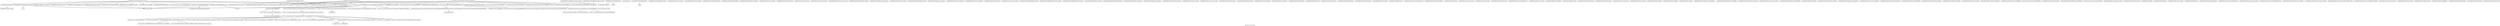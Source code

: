 digraph "Call graph: fix_wall_region.ll" {
	label="Call graph: fix_wall_region.ll";

	Node0x55a7234ade50 [shape=record,label="{_ZN9LAMMPS_NS13FixWallRegionC2EPNS_6LAMMPSEiPPc}"];
	Node0x55a7234ade50 -> Node0x55a7233d07c0;
	Node0x55a7234ade50 -> Node0x55a72345a840;
	Node0x55a7234ade50 -> Node0x55a72343fd60;
	Node0x55a7234ade50 -> Node0x55a7234b4e40;
	Node0x55a7234ade50 -> Node0x55a7233d05b0;
	Node0x55a7234ade50 -> Node0x55a7233edbf0;
	Node0x55a7234ade50 -> Node0x55a7234b4ba0;
	Node0x55a7234ade50 -> Node0x55a72341b780;
	Node0x55a7234ade50 -> Node0x55a7233d94c0;
	Node0x55a7234ade50 -> Node0x55a7234a96a0;
	Node0x55a7234ade50 -> Node0x55a7233cfe10;
	Node0x55a7234ade50 -> Node0x55a7233d2a60;
	Node0x55a7233d07c0 [shape=record,label="{_ZN9LAMMPS_NS3FixC2EPNS_6LAMMPSEiPPc}"];
	Node0x55a7233edbf0 [shape=record,label="{_ZN9LAMMPS_NS5Error3allERKNSt7__cxx1112basic_stringIcSt11char_traitsIcESaIcEEEiS8_}"];
	Node0x55a72345a840 [shape=record,label="{_ZNSaIcEC1Ev}"];
	Node0x55a72343fd60 [shape=record,label="{_ZNSt7__cxx1112basic_stringIcSt11char_traitsIcESaIcEEC2IS3_EEPKcRKS3_}"];
	Node0x55a72343fd60 -> Node0x55a7233d36c0;
	Node0x55a72343fd60 -> Node0x55a7233d0960;
	Node0x55a72343fd60 -> Node0x55a7233d0ae0;
	Node0x55a72343fd60 -> Node0x55a72342e200;
	Node0x55a72343fd60 -> Node0x55a723429aa0;
	Node0x55a7233ee5b0 [shape=record,label="{__gxx_personality_v0}"];
	Node0x55a7234b4ba0 [shape=record,label="{_ZNSt7__cxx1112basic_stringIcSt11char_traitsIcESaIcEED1Ev}"];
	Node0x55a7233d05b0 [shape=record,label="{_ZNSaIcED1Ev}"];
	Node0x55a7233d2a60 [shape=record,label="{_ZNK9LAMMPS_NS6Domain16get_region_by_idERKNSt7__cxx1112basic_stringIcSt11char_traitsIcESaIcEEE}"];
	Node0x55a7233cfe10 [shape=record,label="{_ZN9LAMMPS_NS5Error3allIJRPcEEEvRKNSt7__cxx1112basic_stringIcSt11char_traitsIcESaIcEEEiSB_DpOT_}"];
	Node0x55a7233cfe10 -> Node0x55a7233fdaa0;
	Node0x55a7233cfe10 -> Node0x55a7233e6120;
	Node0x55a7233cfe10 -> Node0x55a7233e7f20;
	Node0x55a7234a96a0 [shape=record,label="{_ZN9LAMMPS_NS5utils6strdupERKNSt7__cxx1112basic_stringIcSt11char_traitsIcESaIcEEE}"];
	Node0x55a7233d94c0 [shape=record,label="{strcmp}"];
	Node0x55a72341b780 [shape=record,label="{_ZN9LAMMPS_NS5utils7numericEPKciS2_bPNS_6LAMMPSE}"];
	Node0x55a7234b4e40 [shape=record,label="{_ZN9LAMMPS_NS3FixD2Ev}"];
	Node0x55a7233ec920 [shape=record,label="{_ZN9LAMMPS_NS13FixWallRegionD2Ev}"];
	Node0x55a7233ec920 -> Node0x55a7233ee860;
	Node0x55a7233ec920 -> Node0x55a7234b4e40;
	Node0x55a7233ee860 [shape=record,label="{_ZdaPv}"];
	Node0x55a7233f0660 [shape=record,label="{_ZN9LAMMPS_NS13FixWallRegionD0Ev}"];
	Node0x55a7233f0660 -> Node0x55a7233f1590;
	Node0x55a7233f1590 [shape=record,label="{_ZdlPv}"];
	Node0x55a7233f1df0 [shape=record,label="{_ZN9LAMMPS_NS13FixWallRegion7setmaskEv}"];
	Node0x55a7233f3540 [shape=record,label="{_ZN9LAMMPS_NS13FixWallRegion4initEv}"];
	Node0x55a7233f3540 -> Node0x55a72345a840;
	Node0x55a7233f3540 -> Node0x55a72343fd60;
	Node0x55a7233f3540 -> Node0x55a7233d2a60;
	Node0x55a7233f3540 -> Node0x55a7234b4ba0;
	Node0x55a7233f3540 -> Node0x55a7233d05b0;
	Node0x55a7233f3540 -> Node0x55a7233fb380;
	Node0x55a7233f3540 -> Node0x55a7233fa7e0;
	Node0x55a7233f3540 -> Node0x55a7233f6a70;
	Node0x55a7233f3540 -> Node0x55a7233f5c10;
	Node0x55a7233f3540 -> Node0x55a7233cfe10;
	Node0x55a7233f3540 -> Node0x55a7233f78f0;
	Node0x55a7233f3540 -> Node0x55a7233edbf0;
	Node0x55a7233f3540 -> Node0x55a7233f4b40;
	Node0x55a7233f4b40 [shape=record,label="{MPI_Allreduce}"];
	Node0x55a7233f5c10 [shape=record,label="{_ZN9LAMMPS_NS11MathSpecialL6powintERKdi}"];
	Node0x55a72344c9d0 [shape=record,label="{_ZN9LAMMPS_NS3Fix11copy_arraysEiii}"];
	Node0x55a7233f6a70 [shape=record,label="{llvm.fmuladd.f64}"];
	Node0x55a7233f78f0 [shape=record,label="{exp}"];
	Node0x55a7233fa7e0 [shape=record,label="{_ZN9LAMMPS_NS5utils8strmatchERKNSt7__cxx1112basic_stringIcSt11char_traitsIcESaIcEEES8_}"];
	Node0x55a7233fb380 [shape=record,label="{__dynamic_cast}"];
	Node0x55a7233fd5d0 [shape=record,label="{_ZN9LAMMPS_NS13FixWallRegion5setupEi}"];
	Node0x55a7233fd5d0 -> Node0x55a72345a840;
	Node0x55a7233fd5d0 -> Node0x55a72343fd60;
	Node0x55a7233fd5d0 -> Node0x55a723400e70;
	Node0x55a7233fd5d0 -> Node0x55a7233fa7e0;
	Node0x55a7233fd5d0 -> Node0x55a7234b4ba0;
	Node0x55a7233fd5d0 -> Node0x55a7233d05b0;
	Node0x55a7233fd5d0 -> Node0x55a723405ac0;
	Node0x55a7233fd5d0 -> Node0x55a7233fb380;
	Node0x55a72345abf0 [shape=record,label="{_ZN9LAMMPS_NS3Fix11pack_borderEiPiPd}"];
	Node0x55a72345d520 [shape=record,label="{_ZN9LAMMPS_NS3Fix13unpack_borderEiiPd}"];
	Node0x55a72345f820 [shape=record,label="{_ZN9LAMMPS_NS3Fix13pack_exchangeEiPd}"];
	Node0x55a723461ae0 [shape=record,label="{_ZN9LAMMPS_NS3Fix15unpack_exchangeEiPd}"];
	Node0x55a723462470 [shape=record,label="{_ZN9LAMMPS_NS3Fix12pack_restartEiPd}"];
	Node0x55a723462c00 [shape=record,label="{_ZN9LAMMPS_NS3Fix14unpack_restartEii}"];
	Node0x55a7234643e0 [shape=record,label="{_ZN9LAMMPS_NS3Fix12size_restartEi}"];
	Node0x55a723464b60 [shape=record,label="{_ZN9LAMMPS_NS3Fix15maxsize_restartEv}"];
	Node0x55a723465190 [shape=record,label="{_ZN9LAMMPS_NS3Fix21setup_pre_force_respaEii}"];
	Node0x55a723466430 [shape=record,label="{_ZN9LAMMPS_NS3Fix23initial_integrate_respaEiii}"];
	Node0x55a723468df0 [shape=record,label="{_ZN9LAMMPS_NS3Fix20post_integrate_respaEii}"];
	Node0x55a723469bf0 [shape=record,label="{_ZN9LAMMPS_NS3Fix15pre_force_respaEiii}"];
	Node0x55a72346a6b0 [shape=record,label="{_ZN9LAMMPS_NS3Fix21final_integrate_respaEii}"];
	Node0x55a72346b180 [shape=record,label="{_ZN9LAMMPS_NS3Fix16min_pre_exchangeEv}"];
	Node0x55a72346c1b0 [shape=record,label="{_ZN9LAMMPS_NS3Fix16min_pre_neighborEv}"];
	Node0x55a72346cd90 [shape=record,label="{_ZN9LAMMPS_NS3Fix17min_post_neighborEv}"];
	Node0x55a72346d210 [shape=record,label="{_ZN9LAMMPS_NS3Fix13min_pre_forceEi}"];
	Node0x55a72346e9d0 [shape=record,label="{_ZN9LAMMPS_NS3Fix15min_pre_reverseEii}"];
	Node0x55a723405ac0 [shape=record,label="{_ZN9LAMMPS_NS5Respa13copy_flevel_fEi}"];
	Node0x55a723400e70 [shape=record,label="{_ZN9LAMMPS_NS5Respa13copy_f_flevelEi}"];
	Node0x55a723403120 [shape=record,label="{_ZN9LAMMPS_NS13FixWallRegion9min_setupEi}"];
	Node0x55a7234042b0 [shape=record,label="{_ZN9LAMMPS_NS13FixWallRegion10post_forceEi}"];
	Node0x55a7234042b0 -> Node0x55a723407450;
	Node0x55a7234042b0 -> Node0x55a723407ba0;
	Node0x55a7234042b0 -> Node0x55a723419f90;
	Node0x55a7234042b0 -> Node0x55a723409720;
	Node0x55a7234042b0 -> Node0x55a72340b350;
	Node0x55a7234042b0 -> Node0x55a72340bce0;
	Node0x55a7234042b0 -> Node0x55a72340c5d0;
	Node0x55a7234042b0 -> Node0x55a72340f0c0;
	Node0x55a7234042b0 -> Node0x55a7234106e0;
	Node0x55a7234042b0 -> Node0x55a723411c50;
	Node0x55a7234042b0 -> Node0x55a723412590;
	Node0x55a7234042b0 -> Node0x55a72345a840;
	Node0x55a7234042b0 -> Node0x55a72343fd60;
	Node0x55a7234042b0 -> Node0x55a7233d05b0;
	Node0x55a7234042b0 -> Node0x55a7234b4ba0;
	Node0x55a7234042b0 -> Node0x55a723413160;
	Node0x55a723407450 [shape=record,label="{_ZN9LAMMPS_NS6Region8prematchEv}"];
	Node0x55a723407ba0 [shape=record,label="{_ZN9LAMMPS_NS3Fix6v_initEi}"];
	Node0x55a723407ba0 -> Node0x55a723413800;
	Node0x55a723419f90 [shape=record,label="{_ZN9LAMMPS_NS6Region5matchEddd}"];
	Node0x55a723409720 [shape=record,label="{_ZN9LAMMPS_NS6Region7surfaceEdddd}"];
	Node0x55a72340b350 [shape=record,label="{_ZN9LAMMPS_NS13FixWallRegion4lj93Ed}"];
	Node0x55a72340b350 -> Node0x55a7233f6a70;
	Node0x55a72340bce0 [shape=record,label="{_ZN9LAMMPS_NS13FixWallRegion5lj126Ed}"];
	Node0x55a72340bce0 -> Node0x55a7233f6a70;
	Node0x55a72340c5d0 [shape=record,label="{_ZN9LAMMPS_NS13FixWallRegion6lj1043Ed}"];
	Node0x55a72340c5d0 -> Node0x55a7233f6a70;
	Node0x55a72340c5d0 -> Node0x55a7233f5c10;
	Node0x55a72340f0c0 [shape=record,label="{_ZN9LAMMPS_NS13FixWallRegion5morseEd}"];
	Node0x55a72340f0c0 -> Node0x55a7233f78f0;
	Node0x55a72340f0c0 -> Node0x55a7233f6a70;
	Node0x55a7234106e0 [shape=record,label="{_ZN9LAMMPS_NS13FixWallRegion7colloidEdd}"];
	Node0x55a7234106e0 -> Node0x55a7233f6a70;
	Node0x55a7234106e0 -> Node0x55a723418080;
	Node0x55a7234106e0 -> Node0x55a7233f5c10;
	Node0x55a723411c50 [shape=record,label="{_ZN9LAMMPS_NS13FixWallRegion8harmonicEd}"];
	Node0x55a723412590 [shape=record,label="{_ZN9LAMMPS_NS3Fix7v_tallyEiPd}"];
	Node0x55a723413160 [shape=record,label="{_ZN9LAMMPS_NS5Error3oneERKNSt7__cxx1112basic_stringIcSt11char_traitsIcESaIcEEEiS8_}"];
	Node0x55a72341d1d0 [shape=record,label="{_ZN9LAMMPS_NS13FixWallRegion16post_force_respaEiii}"];
	Node0x55a72341eee0 [shape=record,label="{_ZN9LAMMPS_NS13FixWallRegion14min_post_forceEi}"];
	Node0x55a723420270 [shape=record,label="{_ZN9LAMMPS_NS13FixWallRegion14compute_scalarEv}"];
	Node0x55a723420270 -> Node0x55a7233f4b40;
	Node0x55a723422e40 [shape=record,label="{_ZN9LAMMPS_NS13FixWallRegion14compute_vectorEi}"];
	Node0x55a723422e40 -> Node0x55a7233f4b40;
	Node0x55a723418080 [shape=record,label="{log}"];
	Node0x55a72347af30 [shape=record,label="{_ZN9LAMMPS_NS3Fix16post_constructorEv}"];
	Node0x55a723426410 [shape=record,label="{_ZN9LAMMPS_NS3Fix9init_listEiPNS_9NeighListE}"];
	Node0x55a723427190 [shape=record,label="{_ZN9LAMMPS_NS3Fix18setup_pre_exchangeEv}"];
	Node0x55a72342b1a0 [shape=record,label="{_ZN9LAMMPS_NS3Fix18setup_pre_neighborEv}"];
	Node0x55a72342c0b0 [shape=record,label="{_ZN9LAMMPS_NS3Fix19setup_post_neighborEv}"];
	Node0x55a72342ebb0 [shape=record,label="{_ZN9LAMMPS_NS3Fix15setup_pre_forceEi}"];
	Node0x55a7234301c0 [shape=record,label="{_ZN9LAMMPS_NS3Fix17setup_pre_reverseEii}"];
	Node0x55a723435a20 [shape=record,label="{_ZN9LAMMPS_NS3Fix17initial_integrateEi}"];
	Node0x55a723436190 [shape=record,label="{_ZN9LAMMPS_NS3Fix14post_integrateEv}"];
	Node0x55a7234367d0 [shape=record,label="{_ZN9LAMMPS_NS3Fix12pre_exchangeEv}"];
	Node0x55a7234379d0 [shape=record,label="{_ZN9LAMMPS_NS3Fix12pre_neighborEv}"];
	Node0x55a7234388f0 [shape=record,label="{_ZN9LAMMPS_NS3Fix13post_neighborEv}"];
	Node0x55a7234397f0 [shape=record,label="{_ZN9LAMMPS_NS3Fix9pre_forceEi}"];
	Node0x55a72343aac0 [shape=record,label="{_ZN9LAMMPS_NS3Fix11pre_reverseEii}"];
	Node0x55a72343bb40 [shape=record,label="{_ZN9LAMMPS_NS3Fix15final_integrateEv}"];
	Node0x55a72343d8b0 [shape=record,label="{_ZN9LAMMPS_NS3Fix15fused_integrateEi}"];
	Node0x55a72343f940 [shape=record,label="{_ZN9LAMMPS_NS3Fix11end_of_stepEv}"];
	Node0x55a723440170 [shape=record,label="{_ZN9LAMMPS_NS3Fix8post_runEv}"];
	Node0x55a723440a70 [shape=record,label="{_ZN9LAMMPS_NS3Fix13write_restartEP8_IO_FILE}"];
	Node0x55a7234437d0 [shape=record,label="{_ZN9LAMMPS_NS3Fix18write_restart_fileEPKc}"];
	Node0x55a7234468a0 [shape=record,label="{_ZN9LAMMPS_NS3Fix7restartEPc}"];
	Node0x55a723448f30 [shape=record,label="{_ZN9LAMMPS_NS3Fix11grow_arraysEi}"];
	Node0x55a72348cef0 [shape=record,label="{_ZN9__gnu_cxx11char_traitsIcE6lengthEPKc}"];
	Node0x55a72348cef0 -> Node0x55a72345aab0;
	Node0x55a72344e490 [shape=record,label="{_ZN9LAMMPS_NS3Fix10set_arraysEi}"];
	Node0x55a72345d000 [shape=record,label="{_ZN9LAMMPS_NS3Fix13update_arraysEii}"];
	Node0x55a7234582d0 [shape=record,label="{_ZN9LAMMPS_NS3Fix12set_moleculeEiiiPdS1_S1_}"];
	Node0x55a723459420 [shape=record,label="{_ZN9LAMMPS_NS3Fix11clear_bonusEv}"];
	Node0x55a72346ee30 [shape=record,label="{_ZN9LAMMPS_NS3Fix10min_energyEPd}"];
	Node0x55a723470030 [shape=record,label="{_ZN9LAMMPS_NS3Fix9min_storeEv}"];
	Node0x55a7234a4090 [shape=record,label="{_ZN9LAMMPS_NS3Fix14min_clearstoreEv}"];
	Node0x55a723471f90 [shape=record,label="{_ZN9LAMMPS_NS3Fix13min_pushstoreEv}"];
	Node0x55a723472f20 [shape=record,label="{_ZN9LAMMPS_NS3Fix12min_popstoreEv}"];
	Node0x55a723475530 [shape=record,label="{_ZN9LAMMPS_NS3Fix13min_reset_refEv}"];
	Node0x55a723477260 [shape=record,label="{_ZN9LAMMPS_NS3Fix8min_stepEdPd}"];
	Node0x55a723478380 [shape=record,label="{_ZN9LAMMPS_NS3Fix9max_alphaEPd}"];
	Node0x55a7234797d0 [shape=record,label="{_ZN9LAMMPS_NS3Fix7min_dofEv}"];
	Node0x55a723425590 [shape=record,label="{_ZN9LAMMPS_NS3Fix17pack_forward_commEiPiPdiS1_}"];
	Node0x55a72347b720 [shape=record,label="{_ZN9LAMMPS_NS3Fix19unpack_forward_commEiiPd}"];
	Node0x55a72347c460 [shape=record,label="{_ZN9LAMMPS_NS3Fix22pack_reverse_comm_sizeEii}"];
	Node0x55a72348e650 [shape=record,label="{_ZN9LAMMPS_NS3Fix17pack_reverse_commEiiPd}"];
	Node0x55a72348f900 [shape=record,label="{_ZN9LAMMPS_NS3Fix19unpack_reverse_commEiPiPd}"];
	Node0x55a723490e10 [shape=record,label="{_ZN9LAMMPS_NS3Fix10reset_gridEv}"];
	Node0x55a723491f20 [shape=record,label="{_ZN9LAMMPS_NS3Fix17pack_forward_gridEiPviPi}"];
	Node0x55a723493740 [shape=record,label="{_ZN9LAMMPS_NS3Fix19unpack_forward_gridEiPviPi}"];
	Node0x55a723494c40 [shape=record,label="{_ZN9LAMMPS_NS3Fix17pack_reverse_gridEiPviPi}"];
	Node0x55a723497d40 [shape=record,label="{_ZN9LAMMPS_NS3Fix19unpack_reverse_gridEiPviPi}"];
	Node0x55a723498ba0 [shape=record,label="{_ZN9LAMMPS_NS3Fix15pack_remap_gridEiPviPi}"];
	Node0x55a7234997e0 [shape=record,label="{_ZN9LAMMPS_NS3Fix17unpack_remap_gridEiPviPi}"];
	Node0x55a72349a2a0 [shape=record,label="{_ZN9LAMMPS_NS3Fix16unpack_read_gridEiPc}"];
	Node0x55a72349b240 [shape=record,label="{_ZN9LAMMPS_NS3Fix15pack_write_gridEiPv}"];
	Node0x55a72349c260 [shape=record,label="{_ZN9LAMMPS_NS3Fix17unpack_write_gridEiPvPi}"];
	Node0x55a72349d2e0 [shape=record,label="{_ZN9LAMMPS_NS3Fix16get_grid_by_nameERKNSt7__cxx1112basic_stringIcSt11char_traitsIcESaIcEEERi}"];
	Node0x55a72349e110 [shape=record,label="{_ZN9LAMMPS_NS3Fix17get_grid_by_indexEi}"];
	Node0x55a72349ffb0 [shape=record,label="{_ZN9LAMMPS_NS3Fix20get_griddata_by_nameEiRKNSt7__cxx1112basic_stringIcSt11char_traitsIcESaIcEEERi}"];
	Node0x55a7234a11b0 [shape=record,label="{_ZN9LAMMPS_NS3Fix21get_griddata_by_indexEi}"];
	Node0x55a7234a1230 [shape=record,label="{_ZN9LAMMPS_NS3Fix13compute_arrayEii}"];
	Node0x55a7234a2bf0 [shape=record,label="{_ZN9LAMMPS_NS3Fix3dofEi}"];
	Node0x55a7234a2eb0 [shape=record,label="{_ZN9LAMMPS_NS3Fix6deformEi}"];
	Node0x55a7234a4290 [shape=record,label="{_ZN9LAMMPS_NS3Fix12reset_targetEd}"];
	Node0x55a7234a5550 [shape=record,label="{_ZN9LAMMPS_NS3Fix8reset_dtEv}"];
	Node0x55a7234a5fd0 [shape=record,label="{_ZN9LAMMPS_NS3Fix16read_data_headerEPc}"];
	Node0x55a7234a8370 [shape=record,label="{_ZN9LAMMPS_NS3Fix17read_data_sectionEPciS1_i}"];
	Node0x55a7234a8fa0 [shape=record,label="{_ZN9LAMMPS_NS3Fix20read_data_skip_linesEPc}"];
	Node0x55a7234a9e40 [shape=record,label="{_ZN9LAMMPS_NS3Fix17write_data_headerEP8_IO_FILEi}"];
	Node0x55a7234a6120 [shape=record,label="{_ZN9LAMMPS_NS3Fix23write_data_section_sizeEiRiS1_}"];
	Node0x55a7234aaf10 [shape=record,label="{_ZN9LAMMPS_NS3Fix23write_data_section_packEiPPd}"];
	Node0x55a7234ab4c0 [shape=record,label="{_ZN9LAMMPS_NS3Fix26write_data_section_keywordEiP8_IO_FILE}"];
	Node0x55a7234ae290 [shape=record,label="{_ZN9LAMMPS_NS3Fix18write_data_sectionEiP8_IO_FILEiPPdi}"];
	Node0x55a7234aeca0 [shape=record,label="{_ZN9LAMMPS_NS3Fix13zero_momentumEv}"];
	Node0x55a7233dd0b0 [shape=record,label="{_ZN9LAMMPS_NS3Fix13zero_rotationEv}"];
	Node0x55a723446ab0 [shape=record,label="{_ZN9LAMMPS_NS3Fix15rebuild_specialEv}"];
	Node0x55a7233dc1a0 [shape=record,label="{_ZN9LAMMPS_NS3Fix5imageERPiRPPd}"];
	Node0x55a7234143a0 [shape=record,label="{_ZN9LAMMPS_NS3Fix12modify_paramEiPPc}"];
	Node0x55a72340c740 [shape=record,label="{_ZN9LAMMPS_NS3Fix7extractEPKcRi}"];
	Node0x55a72340b5b0 [shape=record,label="{_ZN9LAMMPS_NS3Fix12memory_usageEv}"];
	Node0x55a723413800 [shape=record,label="{_ZN9LAMMPS_NS3Fix7v_setupEi}"];
	Node0x55a7233d36c0 [shape=record,label="{_ZNSt7__cxx1112basic_stringIcSt11char_traitsIcESaIcEE13_M_local_dataEv}"];
	Node0x55a7233d0960 [shape=record,label="{_ZNSt7__cxx1112basic_stringIcSt11char_traitsIcESaIcEE12_Alloc_hiderC1EPcRKS3_}"];
	Node0x55a72342e200 [shape=record,label="{_ZNSt7__cxx1112basic_stringIcSt11char_traitsIcESaIcEE12_M_constructIPKcEEvT_S8_}"];
	Node0x55a72342e200 -> Node0x55a723474520;
	Node0x55a7233d0ae0 [shape=record,label="{_ZNSt11char_traitsIcE6lengthEPKc}"];
	Node0x55a7233d0ae0 -> Node0x55a72348cef0;
	Node0x55a7233d0ae0 -> Node0x55a7234a2030;
	Node0x55a723429aa0 [shape=record,label="{_ZNSt7__cxx1112basic_stringIcSt11char_traitsIcESaIcEE12_Alloc_hiderD2Ev}"];
	Node0x55a723429aa0 -> Node0x55a7233f35b0;
	Node0x55a723474520 [shape=record,label="{_ZNSt7__cxx1112basic_stringIcSt11char_traitsIcESaIcEE16_M_construct_auxIPKcEEvT_S8_St12__false_type}"];
	Node0x55a723474520 -> Node0x55a723400610;
	Node0x55a723400610 [shape=record,label="{_ZNSt7__cxx1112basic_stringIcSt11char_traitsIcESaIcEE12_M_constructIPKcEEvT_S8_St20forward_iterator_tag}"];
	Node0x55a723400610 -> Node0x55a72340afa0;
	Node0x55a723400610 -> Node0x55a72348e170;
	Node0x55a723400610 -> Node0x55a7234aeae0;
	Node0x55a723400610 -> Node0x55a72343cb70;
	Node0x55a723400610 -> Node0x55a72347a630;
	Node0x55a723400610 -> Node0x55a723474980;
	Node0x55a723400610 -> Node0x55a7233f7960;
	Node0x55a723400610 -> Node0x55a723473990;
	Node0x55a723400610 -> Node0x55a72348d390;
	Node0x55a723400610 -> Node0x55a7234c2410;
	Node0x55a723400610 -> Node0x55a7234c2490;
	Node0x55a723400610 -> Node0x55a7234c2510;
	Node0x55a723400610 -> Node0x55a7234c2590;
	Node0x55a723400610 -> Node0x55a7234c2610;
	Node0x55a72340afa0 [shape=record,label="{_ZN9__gnu_cxx17__is_null_pointerIKcEEbPT_}"];
	Node0x55a72348e170 [shape=record,label="{_ZSt19__throw_logic_errorPKc}"];
	Node0x55a7234aeae0 [shape=record,label="{_ZSt8distanceIPKcENSt15iterator_traitsIT_E15difference_typeES3_S3_}"];
	Node0x55a7234aeae0 -> Node0x55a72349f480;
	Node0x55a7234aeae0 -> Node0x55a723407c80;
	Node0x55a72347a630 [shape=record,label="{_ZNSt7__cxx1112basic_stringIcSt11char_traitsIcESaIcEE7_M_dataEPc}"];
	Node0x55a72343cb70 [shape=record,label="{_ZNSt7__cxx1112basic_stringIcSt11char_traitsIcESaIcEE9_M_createERmm}"];
	Node0x55a723474980 [shape=record,label="{_ZNSt7__cxx1112basic_stringIcSt11char_traitsIcESaIcEE11_M_capacityEm}"];
	Node0x55a723473990 [shape=record,label="{_ZNSt7__cxx1112basic_stringIcSt11char_traitsIcESaIcEE13_S_copy_charsEPcPKcS7_}"];
	Node0x55a7233f7960 [shape=record,label="{_ZNKSt7__cxx1112basic_stringIcSt11char_traitsIcESaIcEE7_M_dataEv}"];
	Node0x55a72348d390 [shape=record,label="{__cxa_begin_catch}"];
	Node0x55a7234c2410 [shape=record,label="{_ZNSt7__cxx1112basic_stringIcSt11char_traitsIcESaIcEE10_M_disposeEv}"];
	Node0x55a7234c2490 [shape=record,label="{__cxa_rethrow}"];
	Node0x55a7234c2510 [shape=record,label="{__cxa_end_catch}"];
	Node0x55a7234c2610 [shape=record,label="{__clang_call_terminate}"];
	Node0x55a7234c2610 -> Node0x55a72348d390;
	Node0x55a7234c2610 -> Node0x55a72349ec70;
	Node0x55a72349ec70 [shape=record,label="{_ZSt9terminatev}"];
	Node0x55a7234c2590 [shape=record,label="{_ZNSt7__cxx1112basic_stringIcSt11char_traitsIcESaIcEE13_M_set_lengthEm}"];
	Node0x55a723407c80 [shape=record,label="{_ZSt10__distanceIPKcENSt15iterator_traitsIT_E15difference_typeES3_S3_St26random_access_iterator_tag}"];
	Node0x55a72349f480 [shape=record,label="{_ZSt19__iterator_categoryIPKcENSt15iterator_traitsIT_E17iterator_categoryERKS3_}"];
	Node0x55a7234a2030 [shape=record,label="{strlen}"];
	Node0x55a72345aab0 [shape=record,label="{_ZN9__gnu_cxx11char_traitsIcE2eqERKcS3_}"];
	Node0x55a7233f35b0 [shape=record,label="{_ZNSaIcED2Ev}"];
	Node0x55a7233e7f20 [shape=record,label="{_ZN9LAMMPS_NS5Error4_allERKNSt7__cxx1112basic_stringIcSt11char_traitsIcESaIcEEEiN3fmt6v9_lmp17basic_string_viewIcEENSA_17basic_format_argsINSA_20basic_format_contextINSA_8appenderEcEEEE}"];
	Node0x55a7233fdaa0 [shape=record,label="{_ZN3fmt6v9_lmp17basic_string_viewIcEC2ISt11char_traitsIcESaIcEEERKNSt7__cxx1112basic_stringIcT_T0_EE}"];
	Node0x55a7233fdaa0 -> Node0x55a723404320;
	Node0x55a7233fdaa0 -> Node0x55a72348d830;
	Node0x55a7233e6120 [shape=record,label="{_ZN3fmt6v9_lmp16make_format_argsINS0_20basic_format_contextINS0_8appenderEcEEJRPcEEENS0_16format_arg_storeIT_JDpNSt9remove_cvINSt16remove_referenceIT0_E4typeEE4typeEEEEDpOSB_}"];
	Node0x55a7233e6120 -> Node0x55a723405620;
	Node0x55a723404320 [shape=record,label="{_ZNKSt7__cxx1112basic_stringIcSt11char_traitsIcESaIcEE4dataEv}"];
	Node0x55a72348d830 [shape=record,label="{_ZNKSt7__cxx1112basic_stringIcSt11char_traitsIcESaIcEE4sizeEv}"];
	Node0x55a723405620 [shape=record,label="{llvm.memcpy.p0.p0.i64}"];
}
